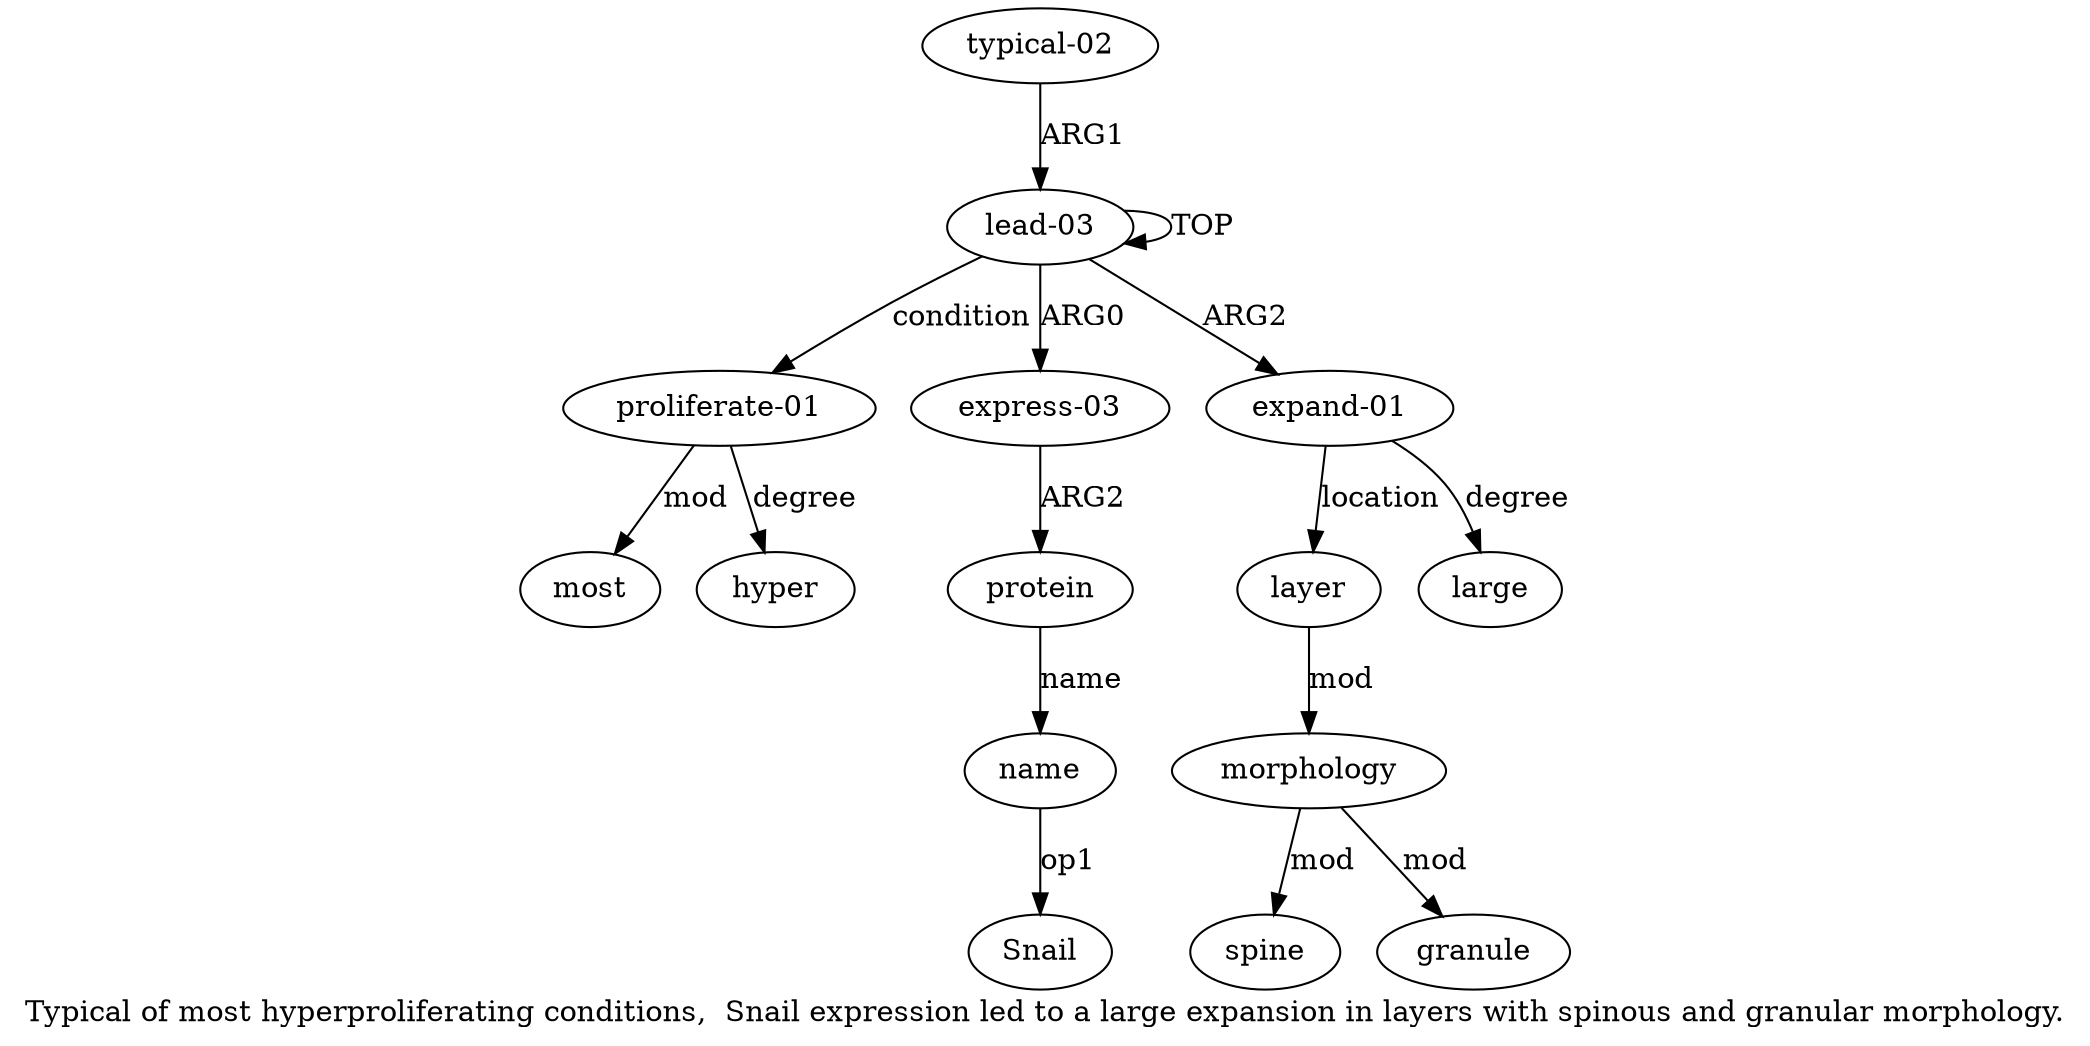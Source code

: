digraph  {
	graph [label="Typical of most hyperproliferating conditions,  Snail expression led to a large expansion in layers with spinous and granular morphology."];
	node [label="\N"];
	a11	 [color=black,
		gold_ind=11,
		gold_label="proliferate-01",
		label="proliferate-01",
		test_ind=11,
		test_label="proliferate-01"];
	a13	 [color=black,
		gold_ind=13,
		gold_label=most,
		label=most,
		test_ind=13,
		test_label=most];
	a11 -> a13 [key=0,
	color=black,
	gold_label=mod,
	label=mod,
	test_label=mod];
a12 [color=black,
	gold_ind=12,
	gold_label=hyper,
	label=hyper,
	test_ind=12,
	test_label=hyper];
a11 -> a12 [key=0,
color=black,
gold_label=degree,
label=degree,
test_label=degree];
a10 [color=black,
gold_ind=10,
gold_label="typical-02",
label="typical-02",
test_ind=10,
test_label="typical-02"];
a0 [color=black,
gold_ind=0,
gold_label="lead-03",
label="lead-03",
test_ind=0,
test_label="lead-03"];
a10 -> a0 [key=0,
color=black,
gold_label=ARG1,
label=ARG1,
test_label=ARG1];
a1 [color=black,
gold_ind=1,
gold_label="express-03",
label="express-03",
test_ind=1,
test_label="express-03"];
a2 [color=black,
gold_ind=2,
gold_label=protein,
label=protein,
test_ind=2,
test_label=protein];
a1 -> a2 [key=0,
color=black,
gold_label=ARG2,
label=ARG2,
test_label=ARG2];
a0 -> a11 [key=0,
color=black,
gold_label=condition,
label=condition,
test_label=condition];
a0 -> a1 [key=0,
color=black,
gold_label=ARG0,
label=ARG0,
test_label=ARG0];
a0 -> a0 [key=0,
color=black,
gold_label=TOP,
label=TOP,
test_label=TOP];
a4 [color=black,
gold_ind=4,
gold_label="expand-01",
label="expand-01",
test_ind=4,
test_label="expand-01"];
a0 -> a4 [key=0,
color=black,
gold_label=ARG2,
label=ARG2,
test_label=ARG2];
a3 [color=black,
gold_ind=3,
gold_label=name,
label=name,
test_ind=3,
test_label=name];
"a3 Snail" [color=black,
gold_ind=-1,
gold_label=Snail,
label=Snail,
test_ind=-1,
test_label=Snail];
a3 -> "a3 Snail" [key=0,
color=black,
gold_label=op1,
label=op1,
test_label=op1];
a2 -> a3 [key=0,
color=black,
gold_label=name,
label=name,
test_label=name];
a5 [color=black,
gold_ind=5,
gold_label=layer,
label=layer,
test_ind=5,
test_label=layer];
a6 [color=black,
gold_ind=6,
gold_label=morphology,
label=morphology,
test_ind=6,
test_label=morphology];
a5 -> a6 [key=0,
color=black,
gold_label=mod,
label=mod,
test_label=mod];
a4 -> a5 [key=0,
color=black,
gold_label=location,
label=location,
test_label=location];
a9 [color=black,
gold_ind=9,
gold_label=large,
label=large,
test_ind=9,
test_label=large];
a4 -> a9 [key=0,
color=black,
gold_label=degree,
label=degree,
test_label=degree];
a7 [color=black,
gold_ind=7,
gold_label=spine,
label=spine,
test_ind=7,
test_label=spine];
a6 -> a7 [key=0,
color=black,
gold_label=mod,
label=mod,
test_label=mod];
a8 [color=black,
gold_ind=8,
gold_label=granule,
label=granule,
test_ind=8,
test_label=granule];
a6 -> a8 [key=0,
color=black,
gold_label=mod,
label=mod,
test_label=mod];
}
